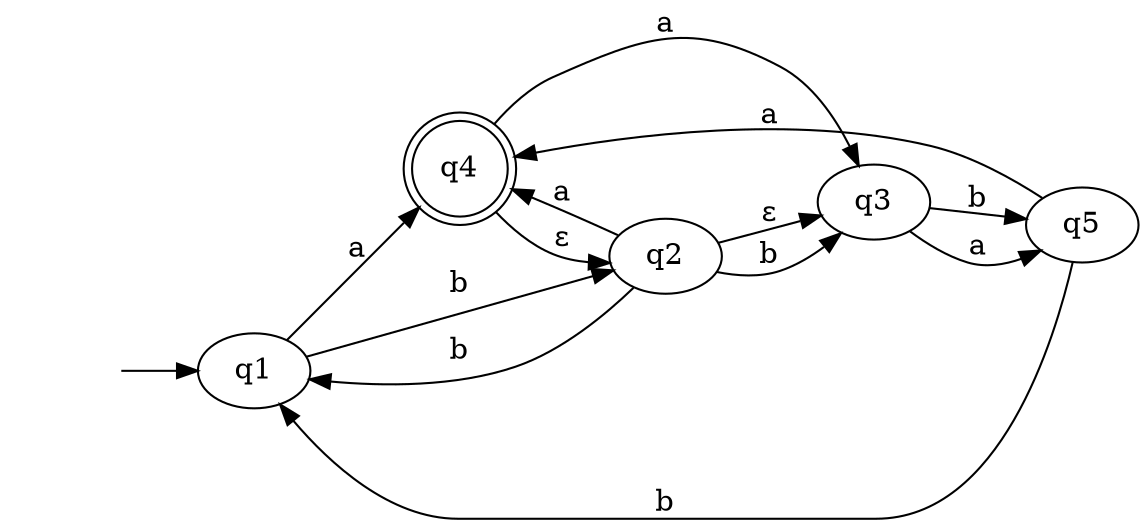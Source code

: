 digraph graph_1
{
	rankdir =  LR; node_start [label = "", shape = none]; 
	node_start ->  q1; 
	q4 [label =q4, shape = doublecircle]; 
	q1 -> q4 [label=a]; 
	q1 -> q2 [label=b]; 
	q2 -> q4 [label=a]; 
	q2 -> q1 [label=b]; 
	q2 -> q3 [label=b]; 
	q2 -> q3 [label=ε]; 
	q3 -> q5 [label=a]; 
	q3 -> q5 [label=b]; 
	q4 -> q2 [label=ε]; 
	q4 -> q3 [label=a]; 
	q5 -> q4 [label=a]; 
	q5 -> q1 [label=b]; 
}